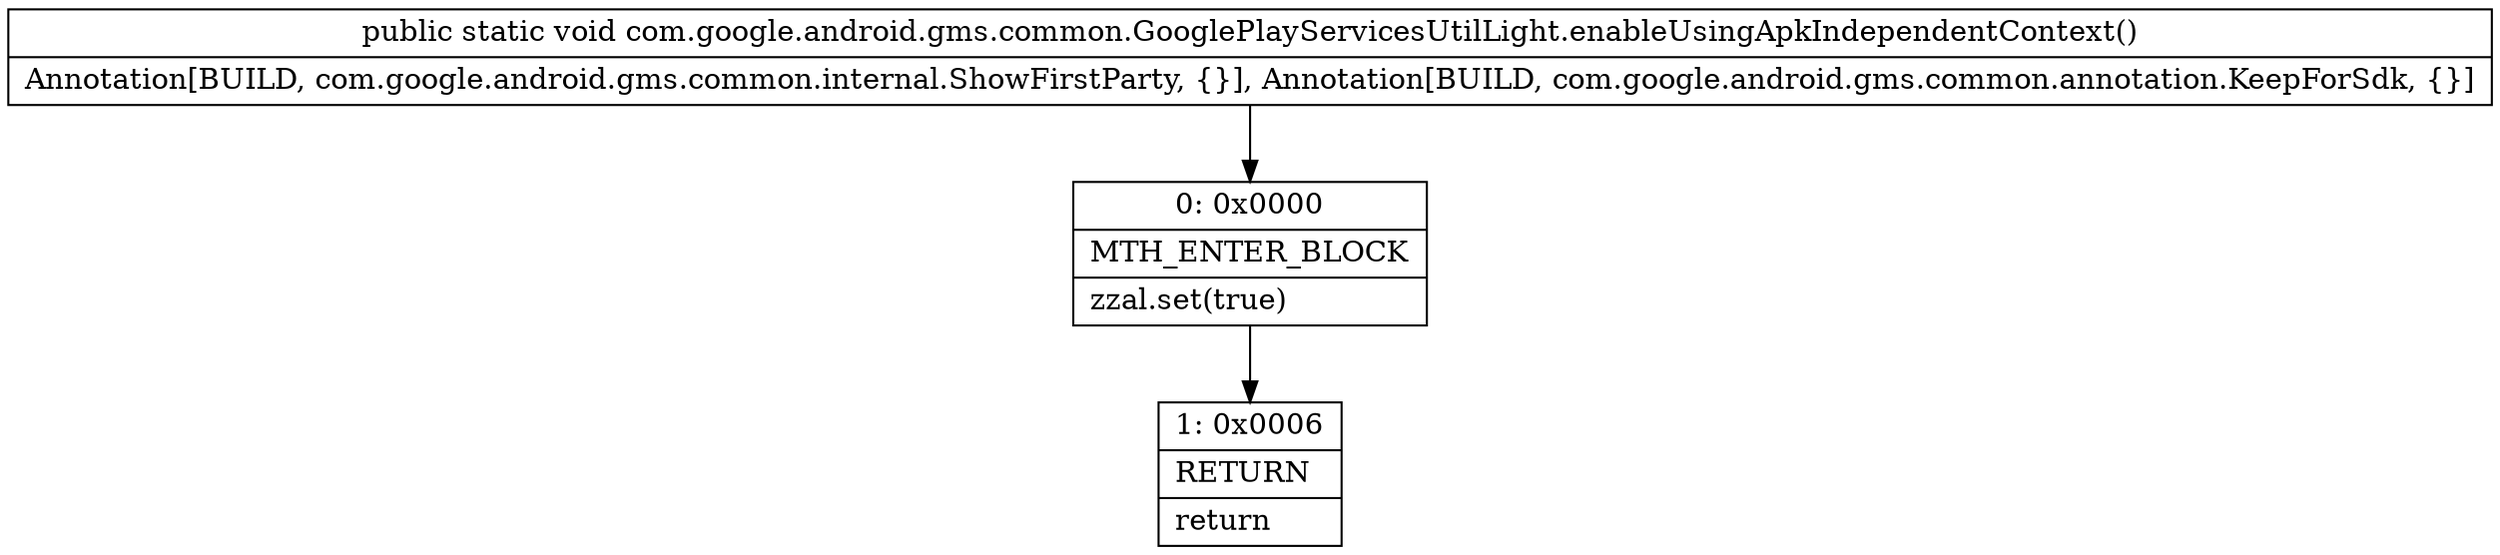 digraph "CFG forcom.google.android.gms.common.GooglePlayServicesUtilLight.enableUsingApkIndependentContext()V" {
Node_0 [shape=record,label="{0\:\ 0x0000|MTH_ENTER_BLOCK\l|zzal.set(true)\l}"];
Node_1 [shape=record,label="{1\:\ 0x0006|RETURN\l|return\l}"];
MethodNode[shape=record,label="{public static void com.google.android.gms.common.GooglePlayServicesUtilLight.enableUsingApkIndependentContext()  | Annotation[BUILD, com.google.android.gms.common.internal.ShowFirstParty, \{\}], Annotation[BUILD, com.google.android.gms.common.annotation.KeepForSdk, \{\}]\l}"];
MethodNode -> Node_0;
Node_0 -> Node_1;
}

